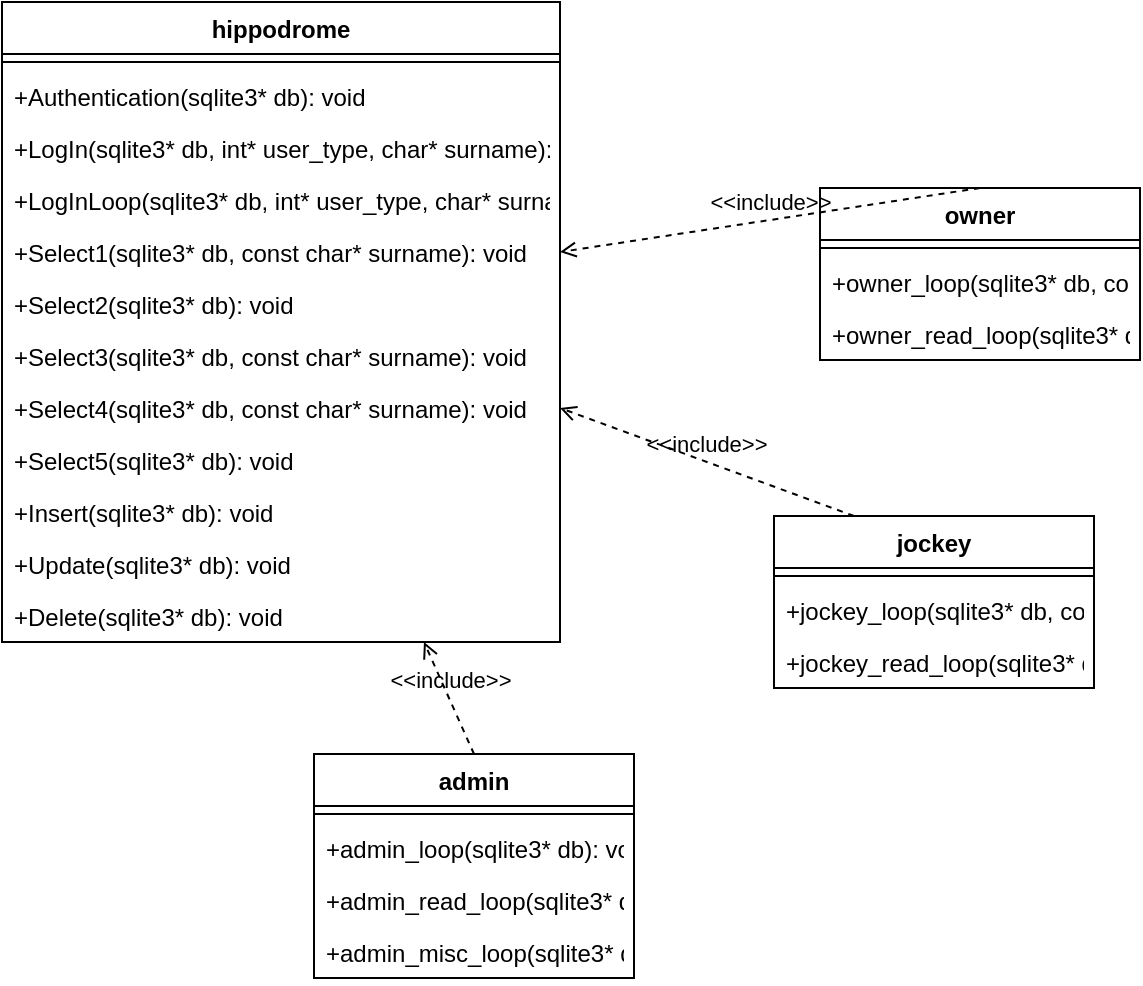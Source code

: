<mxfile version="17.4.0" type="google"><diagram id="WCzjBAhCNV6aVgfMQJwP" name="Page-1"><mxGraphModel grid="0" page="1" gridSize="10" guides="1" tooltips="1" connect="1" arrows="1" fold="1" pageScale="1" pageWidth="827" pageHeight="1169" math="0" shadow="0"><root><mxCell id="0"/><mxCell id="1" parent="0"/><mxCell id="1M1mBwAgAan4Tas1uQtP-18" value="hippodrome" style="swimlane;fontStyle=1;align=center;verticalAlign=top;childLayout=stackLayout;horizontal=1;startSize=26;horizontalStack=0;resizeParent=1;resizeParentMax=0;resizeLast=0;collapsible=1;marginBottom=0;" vertex="1" parent="1"><mxGeometry x="80" y="112" width="279" height="320" as="geometry"/></mxCell><mxCell id="1M1mBwAgAan4Tas1uQtP-20" value="" style="line;strokeWidth=1;fillColor=none;align=left;verticalAlign=middle;spacingTop=-1;spacingLeft=3;spacingRight=3;rotatable=0;labelPosition=right;points=[];portConstraint=eastwest;" vertex="1" parent="1M1mBwAgAan4Tas1uQtP-18"><mxGeometry y="26" width="279" height="8" as="geometry"/></mxCell><mxCell id="1M1mBwAgAan4Tas1uQtP-21" value="+Authentication(sqlite3* db): void" style="text;strokeColor=none;fillColor=none;align=left;verticalAlign=top;spacingLeft=4;spacingRight=4;overflow=hidden;rotatable=0;points=[[0,0.5],[1,0.5]];portConstraint=eastwest;" vertex="1" parent="1M1mBwAgAan4Tas1uQtP-18"><mxGeometry y="34" width="279" height="26" as="geometry"/></mxCell><mxCell id="1M1mBwAgAan4Tas1uQtP-27" value="+LogIn(sqlite3* db, int* user_type, char* surname): void" style="text;strokeColor=none;fillColor=none;align=left;verticalAlign=top;spacingLeft=4;spacingRight=4;overflow=hidden;rotatable=0;points=[[0,0.5],[1,0.5]];portConstraint=eastwest;" vertex="1" parent="1M1mBwAgAan4Tas1uQtP-18"><mxGeometry y="60" width="279" height="26" as="geometry"/></mxCell><mxCell id="1M1mBwAgAan4Tas1uQtP-26" value="+LogInLoop(sqlite3* db, int* user_type, char* surname): void" style="text;strokeColor=none;fillColor=none;align=left;verticalAlign=top;spacingLeft=4;spacingRight=4;overflow=hidden;rotatable=0;points=[[0,0.5],[1,0.5]];portConstraint=eastwest;" vertex="1" parent="1M1mBwAgAan4Tas1uQtP-18"><mxGeometry y="86" width="279" height="26" as="geometry"/></mxCell><mxCell id="1M1mBwAgAan4Tas1uQtP-29" value="+Select1(sqlite3* db, const char* surname): void" style="text;strokeColor=none;fillColor=none;align=left;verticalAlign=top;spacingLeft=4;spacingRight=4;overflow=hidden;rotatable=0;points=[[0,0.5],[1,0.5]];portConstraint=eastwest;" vertex="1" parent="1M1mBwAgAan4Tas1uQtP-18"><mxGeometry y="112" width="279" height="26" as="geometry"/></mxCell><mxCell id="1M1mBwAgAan4Tas1uQtP-32" value="+Select2(sqlite3* db): void" style="text;strokeColor=none;fillColor=none;align=left;verticalAlign=top;spacingLeft=4;spacingRight=4;overflow=hidden;rotatable=0;points=[[0,0.5],[1,0.5]];portConstraint=eastwest;" vertex="1" parent="1M1mBwAgAan4Tas1uQtP-18"><mxGeometry y="138" width="279" height="26" as="geometry"/></mxCell><mxCell id="1M1mBwAgAan4Tas1uQtP-25" value="+Select3(sqlite3* db, const char* surname): void" style="text;strokeColor=none;fillColor=none;align=left;verticalAlign=top;spacingLeft=4;spacingRight=4;overflow=hidden;rotatable=0;points=[[0,0.5],[1,0.5]];portConstraint=eastwest;" vertex="1" parent="1M1mBwAgAan4Tas1uQtP-18"><mxGeometry y="164" width="279" height="26" as="geometry"/></mxCell><mxCell id="1M1mBwAgAan4Tas1uQtP-28" value="+Select4(sqlite3* db, const char* surname): void" style="text;strokeColor=none;fillColor=none;align=left;verticalAlign=top;spacingLeft=4;spacingRight=4;overflow=hidden;rotatable=0;points=[[0,0.5],[1,0.5]];portConstraint=eastwest;" vertex="1" parent="1M1mBwAgAan4Tas1uQtP-18"><mxGeometry y="190" width="279" height="26" as="geometry"/></mxCell><mxCell id="1M1mBwAgAan4Tas1uQtP-31" value="+Select5(sqlite3* db): void" style="text;strokeColor=none;fillColor=none;align=left;verticalAlign=top;spacingLeft=4;spacingRight=4;overflow=hidden;rotatable=0;points=[[0,0.5],[1,0.5]];portConstraint=eastwest;" vertex="1" parent="1M1mBwAgAan4Tas1uQtP-18"><mxGeometry y="216" width="279" height="26" as="geometry"/></mxCell><mxCell id="1M1mBwAgAan4Tas1uQtP-33" value="+Insert(sqlite3* db): void" style="text;strokeColor=none;fillColor=none;align=left;verticalAlign=top;spacingLeft=4;spacingRight=4;overflow=hidden;rotatable=0;points=[[0,0.5],[1,0.5]];portConstraint=eastwest;" vertex="1" parent="1M1mBwAgAan4Tas1uQtP-18"><mxGeometry y="242" width="279" height="26" as="geometry"/></mxCell><mxCell id="1M1mBwAgAan4Tas1uQtP-30" value="+Update(sqlite3* db): void" style="text;strokeColor=none;fillColor=none;align=left;verticalAlign=top;spacingLeft=4;spacingRight=4;overflow=hidden;rotatable=0;points=[[0,0.5],[1,0.5]];portConstraint=eastwest;" vertex="1" parent="1M1mBwAgAan4Tas1uQtP-18"><mxGeometry y="268" width="279" height="26" as="geometry"/></mxCell><mxCell id="1M1mBwAgAan4Tas1uQtP-24" value="+Delete(sqlite3* db): void" style="text;strokeColor=none;fillColor=none;align=left;verticalAlign=top;spacingLeft=4;spacingRight=4;overflow=hidden;rotatable=0;points=[[0,0.5],[1,0.5]];portConstraint=eastwest;" vertex="1" parent="1M1mBwAgAan4Tas1uQtP-18"><mxGeometry y="294" width="279" height="26" as="geometry"/></mxCell><mxCell id="1M1mBwAgAan4Tas1uQtP-38" value="admin" style="swimlane;fontStyle=1;align=center;verticalAlign=top;childLayout=stackLayout;horizontal=1;startSize=26;horizontalStack=0;resizeParent=1;resizeParentMax=0;resizeLast=0;collapsible=1;marginBottom=0;" vertex="1" parent="1"><mxGeometry x="236" y="488" width="160" height="112" as="geometry"/></mxCell><mxCell id="1M1mBwAgAan4Tas1uQtP-40" value="" style="line;strokeWidth=1;fillColor=none;align=left;verticalAlign=middle;spacingTop=-1;spacingLeft=3;spacingRight=3;rotatable=0;labelPosition=right;points=[];portConstraint=eastwest;" vertex="1" parent="1M1mBwAgAan4Tas1uQtP-38"><mxGeometry y="26" width="160" height="8" as="geometry"/></mxCell><mxCell id="1M1mBwAgAan4Tas1uQtP-41" value="+admin_loop(sqlite3* db): void" style="text;strokeColor=none;fillColor=none;align=left;verticalAlign=top;spacingLeft=4;spacingRight=4;overflow=hidden;rotatable=0;points=[[0,0.5],[1,0.5]];portConstraint=eastwest;" vertex="1" parent="1M1mBwAgAan4Tas1uQtP-38"><mxGeometry y="34" width="160" height="26" as="geometry"/></mxCell><mxCell id="1M1mBwAgAan4Tas1uQtP-42" value="+admin_read_loop(sqlite3* db): void" style="text;strokeColor=none;fillColor=none;align=left;verticalAlign=top;spacingLeft=4;spacingRight=4;overflow=hidden;rotatable=0;points=[[0,0.5],[1,0.5]];portConstraint=eastwest;" vertex="1" parent="1M1mBwAgAan4Tas1uQtP-38"><mxGeometry y="60" width="160" height="26" as="geometry"/></mxCell><mxCell id="1M1mBwAgAan4Tas1uQtP-43" value="+admin_misc_loop(sqlite3* db): void" style="text;strokeColor=none;fillColor=none;align=left;verticalAlign=top;spacingLeft=4;spacingRight=4;overflow=hidden;rotatable=0;points=[[0,0.5],[1,0.5]];portConstraint=eastwest;" vertex="1" parent="1M1mBwAgAan4Tas1uQtP-38"><mxGeometry y="86" width="160" height="26" as="geometry"/></mxCell><mxCell id="1M1mBwAgAan4Tas1uQtP-44" value="jockey" style="swimlane;fontStyle=1;align=center;verticalAlign=top;childLayout=stackLayout;horizontal=1;startSize=26;horizontalStack=0;resizeParent=1;resizeParentMax=0;resizeLast=0;collapsible=1;marginBottom=0;" vertex="1" parent="1"><mxGeometry x="466" y="369" width="160" height="86" as="geometry"/></mxCell><mxCell id="1M1mBwAgAan4Tas1uQtP-45" value="" style="line;strokeWidth=1;fillColor=none;align=left;verticalAlign=middle;spacingTop=-1;spacingLeft=3;spacingRight=3;rotatable=0;labelPosition=right;points=[];portConstraint=eastwest;" vertex="1" parent="1M1mBwAgAan4Tas1uQtP-44"><mxGeometry y="26" width="160" height="8" as="geometry"/></mxCell><mxCell id="1M1mBwAgAan4Tas1uQtP-46" value="+jockey_loop(sqlite3* db, const char *surname): void" style="text;strokeColor=none;fillColor=none;align=left;verticalAlign=top;spacingLeft=4;spacingRight=4;overflow=hidden;rotatable=0;points=[[0,0.5],[1,0.5]];portConstraint=eastwest;" vertex="1" parent="1M1mBwAgAan4Tas1uQtP-44"><mxGeometry y="34" width="160" height="26" as="geometry"/></mxCell><mxCell id="1M1mBwAgAan4Tas1uQtP-49" value="+jockey_read_loop(sqlite3* db, const char *surname): void" style="text;strokeColor=none;fillColor=none;align=left;verticalAlign=top;spacingLeft=4;spacingRight=4;overflow=hidden;rotatable=0;points=[[0,0.5],[1,0.5]];portConstraint=eastwest;" vertex="1" parent="1M1mBwAgAan4Tas1uQtP-44"><mxGeometry y="60" width="160" height="26" as="geometry"/></mxCell><mxCell id="1M1mBwAgAan4Tas1uQtP-50" value="owner" style="swimlane;fontStyle=1;align=center;verticalAlign=top;childLayout=stackLayout;horizontal=1;startSize=26;horizontalStack=0;resizeParent=1;resizeParentMax=0;resizeLast=0;collapsible=1;marginBottom=0;" vertex="1" parent="1"><mxGeometry x="489" y="205" width="160" height="86" as="geometry"/></mxCell><mxCell id="1M1mBwAgAan4Tas1uQtP-51" value="" style="line;strokeWidth=1;fillColor=none;align=left;verticalAlign=middle;spacingTop=-1;spacingLeft=3;spacingRight=3;rotatable=0;labelPosition=right;points=[];portConstraint=eastwest;" vertex="1" parent="1M1mBwAgAan4Tas1uQtP-50"><mxGeometry y="26" width="160" height="8" as="geometry"/></mxCell><mxCell id="1M1mBwAgAan4Tas1uQtP-52" value="+owner_loop(sqlite3* db, const char* surname): void" style="text;strokeColor=none;fillColor=none;align=left;verticalAlign=top;spacingLeft=4;spacingRight=4;overflow=hidden;rotatable=0;points=[[0,0.5],[1,0.5]];portConstraint=eastwest;" vertex="1" parent="1M1mBwAgAan4Tas1uQtP-50"><mxGeometry y="34" width="160" height="26" as="geometry"/></mxCell><mxCell id="1M1mBwAgAan4Tas1uQtP-54" value="+owner_read_loop(sqlite3* db, const char* surname): void" style="text;strokeColor=none;fillColor=none;align=left;verticalAlign=top;spacingLeft=4;spacingRight=4;overflow=hidden;rotatable=0;points=[[0,0.5],[1,0.5]];portConstraint=eastwest;" vertex="1" parent="1M1mBwAgAan4Tas1uQtP-50"><mxGeometry y="60" width="160" height="26" as="geometry"/></mxCell><mxCell id="1M1mBwAgAan4Tas1uQtP-57" value="&amp;lt;&amp;lt;include&amp;gt;&amp;gt;" style="html=1;verticalAlign=bottom;labelBackgroundColor=none;endArrow=open;endFill=0;dashed=1;rounded=0;exitX=0.5;exitY=0;exitDx=0;exitDy=0;entryX=1;entryY=0.5;entryDx=0;entryDy=0;" edge="1" parent="1" source="1M1mBwAgAan4Tas1uQtP-50" target="1M1mBwAgAan4Tas1uQtP-29"><mxGeometry width="160" relative="1" as="geometry"><mxPoint x="366" y="308" as="sourcePoint"/><mxPoint x="526" y="308" as="targetPoint"/></mxGeometry></mxCell><mxCell id="1M1mBwAgAan4Tas1uQtP-58" value="&amp;lt;&amp;lt;include&amp;gt;&amp;gt;" style="html=1;verticalAlign=bottom;labelBackgroundColor=none;endArrow=open;endFill=0;dashed=1;rounded=0;exitX=0.5;exitY=0;exitDx=0;exitDy=0;" edge="1" parent="1" source="1M1mBwAgAan4Tas1uQtP-38" target="1M1mBwAgAan4Tas1uQtP-18"><mxGeometry width="160" relative="1" as="geometry"><mxPoint x="559" y="514" as="sourcePoint"/><mxPoint x="719" y="514" as="targetPoint"/></mxGeometry></mxCell><mxCell id="1M1mBwAgAan4Tas1uQtP-60" value="&amp;lt;&amp;lt;include&amp;gt;&amp;gt;" style="html=1;verticalAlign=bottom;labelBackgroundColor=none;endArrow=open;endFill=0;dashed=1;rounded=0;exitX=0.25;exitY=0;exitDx=0;exitDy=0;entryX=1;entryY=0.5;entryDx=0;entryDy=0;" edge="1" parent="1" source="1M1mBwAgAan4Tas1uQtP-44" target="1M1mBwAgAan4Tas1uQtP-28"><mxGeometry width="160" relative="1" as="geometry"><mxPoint x="674" y="409" as="sourcePoint"/><mxPoint x="834" y="409" as="targetPoint"/></mxGeometry></mxCell></root></mxGraphModel></diagram></mxfile>